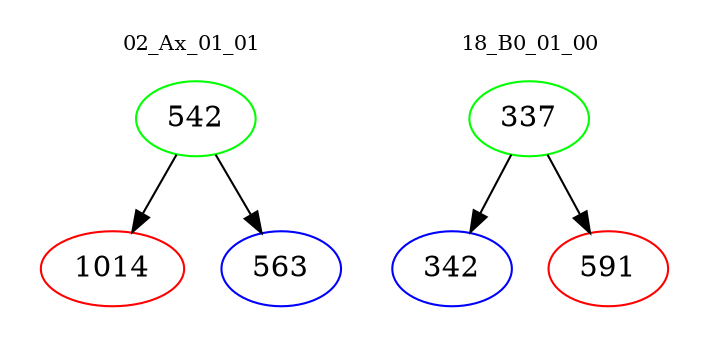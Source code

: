 digraph{
subgraph cluster_0 {
color = white
label = "02_Ax_01_01";
fontsize=10;
T0_542 [label="542", color="green"]
T0_542 -> T0_1014 [color="black"]
T0_1014 [label="1014", color="red"]
T0_542 -> T0_563 [color="black"]
T0_563 [label="563", color="blue"]
}
subgraph cluster_1 {
color = white
label = "18_B0_01_00";
fontsize=10;
T1_337 [label="337", color="green"]
T1_337 -> T1_342 [color="black"]
T1_342 [label="342", color="blue"]
T1_337 -> T1_591 [color="black"]
T1_591 [label="591", color="red"]
}
}
